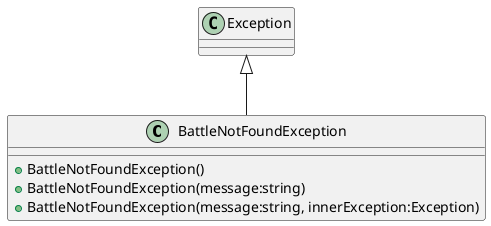 @startuml
class BattleNotFoundException {
    + BattleNotFoundException()
    + BattleNotFoundException(message:string)
    + BattleNotFoundException(message:string, innerException:Exception)
}
Exception <|-- BattleNotFoundException
@enduml
